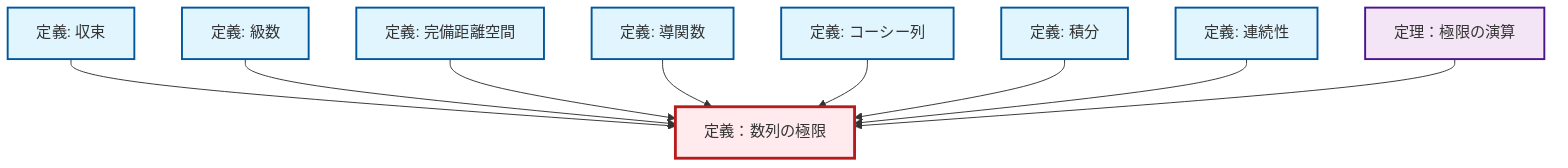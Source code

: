 graph TD
    classDef definition fill:#e1f5fe,stroke:#01579b,stroke-width:2px
    classDef theorem fill:#f3e5f5,stroke:#4a148c,stroke-width:2px
    classDef axiom fill:#fff3e0,stroke:#e65100,stroke-width:2px
    classDef example fill:#e8f5e9,stroke:#1b5e20,stroke-width:2px
    classDef current fill:#ffebee,stroke:#b71c1c,stroke-width:3px
    def-convergence["定義: 収束"]:::definition
    thm-limit-arithmetic["定理：極限の演算"]:::theorem
    def-limit["定義：数列の極限"]:::definition
    def-cauchy-sequence["定義: コーシー列"]:::definition
    def-derivative["定義: 導関数"]:::definition
    def-continuity["定義: 連続性"]:::definition
    def-complete-metric-space["定義: 完備距離空間"]:::definition
    def-integral["定義: 積分"]:::definition
    def-series["定義: 級数"]:::definition
    def-convergence --> def-limit
    def-series --> def-limit
    def-complete-metric-space --> def-limit
    def-derivative --> def-limit
    def-cauchy-sequence --> def-limit
    def-integral --> def-limit
    def-continuity --> def-limit
    thm-limit-arithmetic --> def-limit
    class def-limit current